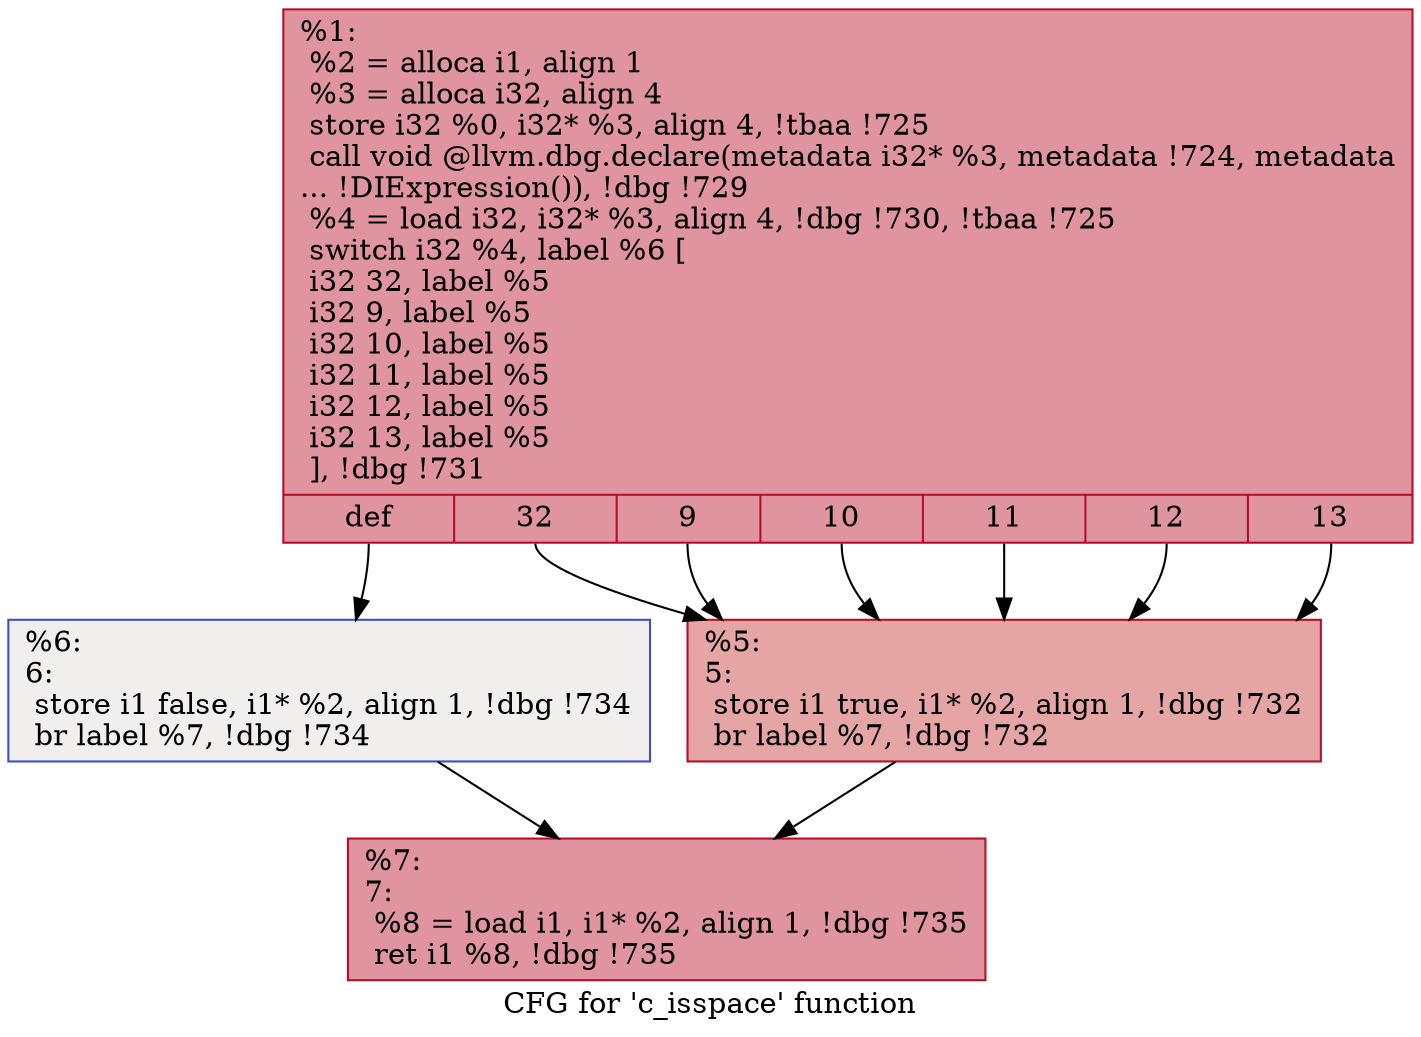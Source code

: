 digraph "CFG for 'c_isspace' function" {
	label="CFG for 'c_isspace' function";

	Node0x11b63d0 [shape=record,color="#b70d28ff", style=filled, fillcolor="#b70d2870",label="{%1:\l  %2 = alloca i1, align 1\l  %3 = alloca i32, align 4\l  store i32 %0, i32* %3, align 4, !tbaa !725\l  call void @llvm.dbg.declare(metadata i32* %3, metadata !724, metadata\l... !DIExpression()), !dbg !729\l  %4 = load i32, i32* %3, align 4, !dbg !730, !tbaa !725\l  switch i32 %4, label %6 [\l    i32 32, label %5\l    i32 9, label %5\l    i32 10, label %5\l    i32 11, label %5\l    i32 12, label %5\l    i32 13, label %5\l  ], !dbg !731\l|{<s0>def|<s1>32|<s2>9|<s3>10|<s4>11|<s5>12|<s6>13}}"];
	Node0x11b63d0:s0 -> Node0x11b6470;
	Node0x11b63d0:s1 -> Node0x11b6420;
	Node0x11b63d0:s2 -> Node0x11b6420;
	Node0x11b63d0:s3 -> Node0x11b6420;
	Node0x11b63d0:s4 -> Node0x11b6420;
	Node0x11b63d0:s5 -> Node0x11b6420;
	Node0x11b63d0:s6 -> Node0x11b6420;
	Node0x11b6420 [shape=record,color="#b70d28ff", style=filled, fillcolor="#c5333470",label="{%5:\l5:                                                \l  store i1 true, i1* %2, align 1, !dbg !732\l  br label %7, !dbg !732\l}"];
	Node0x11b6420 -> Node0x11b64c0;
	Node0x11b6470 [shape=record,color="#3d50c3ff", style=filled, fillcolor="#e0dbd870",label="{%6:\l6:                                                \l  store i1 false, i1* %2, align 1, !dbg !734\l  br label %7, !dbg !734\l}"];
	Node0x11b6470 -> Node0x11b64c0;
	Node0x11b64c0 [shape=record,color="#b70d28ff", style=filled, fillcolor="#b70d2870",label="{%7:\l7:                                                \l  %8 = load i1, i1* %2, align 1, !dbg !735\l  ret i1 %8, !dbg !735\l}"];
}
